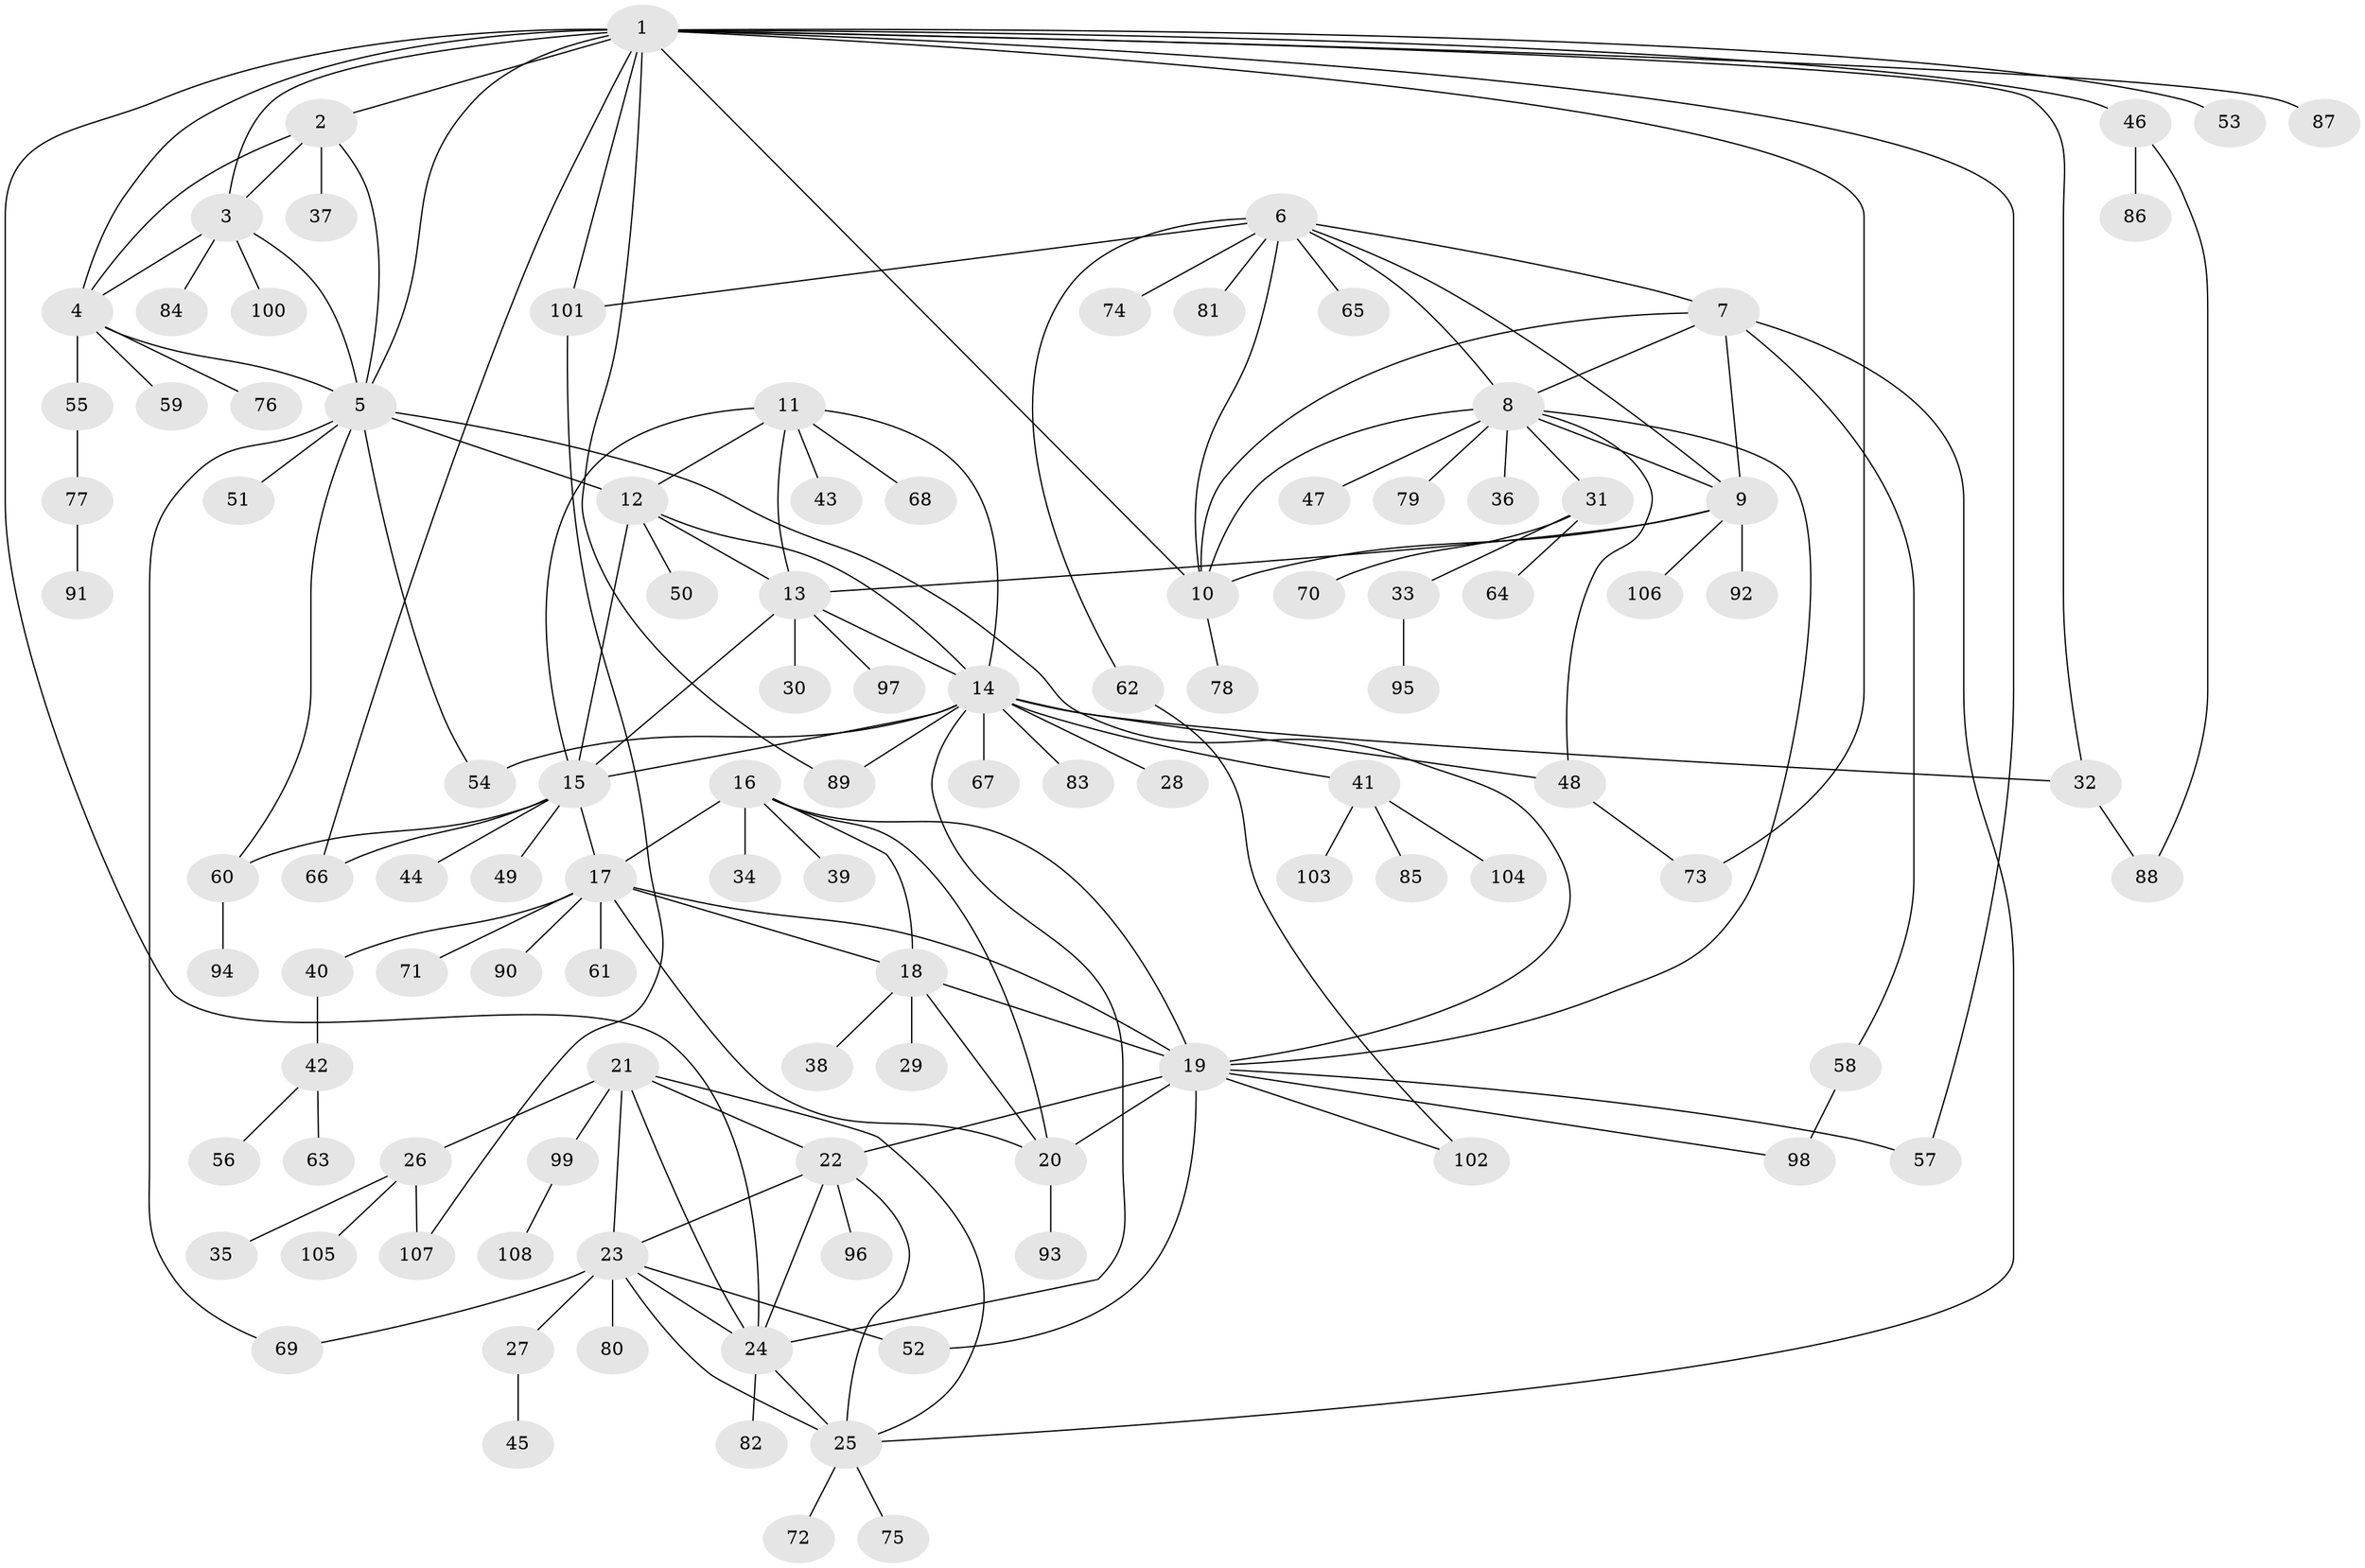 // coarse degree distribution, {4: 0.018518518518518517, 5: 0.05555555555555555, 6: 0.018518518518518517, 10: 0.018518518518518517, 1: 0.7777777777777778, 2: 0.037037037037037035, 13: 0.018518518518518517, 12: 0.018518518518518517, 11: 0.037037037037037035}
// Generated by graph-tools (version 1.1) at 2025/58/03/04/25 21:58:03]
// undirected, 108 vertices, 158 edges
graph export_dot {
graph [start="1"]
  node [color=gray90,style=filled];
  1;
  2;
  3;
  4;
  5;
  6;
  7;
  8;
  9;
  10;
  11;
  12;
  13;
  14;
  15;
  16;
  17;
  18;
  19;
  20;
  21;
  22;
  23;
  24;
  25;
  26;
  27;
  28;
  29;
  30;
  31;
  32;
  33;
  34;
  35;
  36;
  37;
  38;
  39;
  40;
  41;
  42;
  43;
  44;
  45;
  46;
  47;
  48;
  49;
  50;
  51;
  52;
  53;
  54;
  55;
  56;
  57;
  58;
  59;
  60;
  61;
  62;
  63;
  64;
  65;
  66;
  67;
  68;
  69;
  70;
  71;
  72;
  73;
  74;
  75;
  76;
  77;
  78;
  79;
  80;
  81;
  82;
  83;
  84;
  85;
  86;
  87;
  88;
  89;
  90;
  91;
  92;
  93;
  94;
  95;
  96;
  97;
  98;
  99;
  100;
  101;
  102;
  103;
  104;
  105;
  106;
  107;
  108;
  1 -- 2;
  1 -- 3;
  1 -- 4;
  1 -- 5;
  1 -- 10;
  1 -- 24;
  1 -- 32;
  1 -- 46;
  1 -- 53;
  1 -- 57;
  1 -- 66;
  1 -- 73;
  1 -- 87;
  1 -- 89;
  1 -- 101;
  2 -- 3;
  2 -- 4;
  2 -- 5;
  2 -- 37;
  3 -- 4;
  3 -- 5;
  3 -- 84;
  3 -- 100;
  4 -- 5;
  4 -- 55;
  4 -- 59;
  4 -- 76;
  5 -- 12;
  5 -- 19;
  5 -- 51;
  5 -- 54;
  5 -- 60;
  5 -- 69;
  6 -- 7;
  6 -- 8;
  6 -- 9;
  6 -- 10;
  6 -- 62;
  6 -- 65;
  6 -- 74;
  6 -- 81;
  6 -- 101;
  7 -- 8;
  7 -- 9;
  7 -- 10;
  7 -- 25;
  7 -- 58;
  8 -- 9;
  8 -- 10;
  8 -- 19;
  8 -- 31;
  8 -- 36;
  8 -- 47;
  8 -- 48;
  8 -- 79;
  9 -- 10;
  9 -- 13;
  9 -- 92;
  9 -- 106;
  10 -- 78;
  11 -- 12;
  11 -- 13;
  11 -- 14;
  11 -- 15;
  11 -- 43;
  11 -- 68;
  12 -- 13;
  12 -- 14;
  12 -- 15;
  12 -- 50;
  13 -- 14;
  13 -- 15;
  13 -- 30;
  13 -- 97;
  14 -- 15;
  14 -- 24;
  14 -- 28;
  14 -- 32;
  14 -- 41;
  14 -- 48;
  14 -- 54;
  14 -- 67;
  14 -- 83;
  14 -- 89;
  15 -- 17;
  15 -- 44;
  15 -- 49;
  15 -- 60;
  15 -- 66;
  16 -- 17;
  16 -- 18;
  16 -- 19;
  16 -- 20;
  16 -- 34;
  16 -- 39;
  17 -- 18;
  17 -- 19;
  17 -- 20;
  17 -- 40;
  17 -- 61;
  17 -- 71;
  17 -- 90;
  18 -- 19;
  18 -- 20;
  18 -- 29;
  18 -- 38;
  19 -- 20;
  19 -- 22;
  19 -- 52;
  19 -- 57;
  19 -- 98;
  19 -- 102;
  20 -- 93;
  21 -- 22;
  21 -- 23;
  21 -- 24;
  21 -- 25;
  21 -- 26;
  21 -- 99;
  22 -- 23;
  22 -- 24;
  22 -- 25;
  22 -- 96;
  23 -- 24;
  23 -- 25;
  23 -- 27;
  23 -- 52;
  23 -- 69;
  23 -- 80;
  24 -- 25;
  24 -- 82;
  25 -- 72;
  25 -- 75;
  26 -- 35;
  26 -- 105;
  26 -- 107;
  27 -- 45;
  31 -- 33;
  31 -- 64;
  31 -- 70;
  32 -- 88;
  33 -- 95;
  40 -- 42;
  41 -- 85;
  41 -- 103;
  41 -- 104;
  42 -- 56;
  42 -- 63;
  46 -- 86;
  46 -- 88;
  48 -- 73;
  55 -- 77;
  58 -- 98;
  60 -- 94;
  62 -- 102;
  77 -- 91;
  99 -- 108;
  101 -- 107;
}
